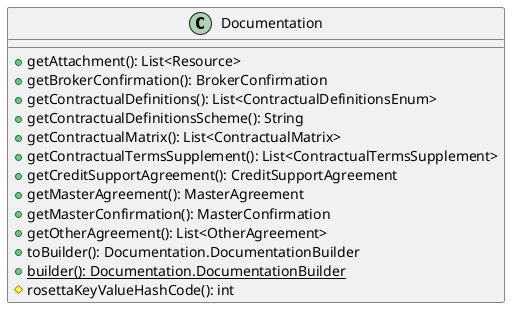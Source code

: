 @startuml

    class Documentation [[Documentation.html]] {
        +getAttachment(): List<Resource>
        +getBrokerConfirmation(): BrokerConfirmation
        +getContractualDefinitions(): List<ContractualDefinitionsEnum>
        +getContractualDefinitionsScheme(): String
        +getContractualMatrix(): List<ContractualMatrix>
        +getContractualTermsSupplement(): List<ContractualTermsSupplement>
        +getCreditSupportAgreement(): CreditSupportAgreement
        +getMasterAgreement(): MasterAgreement
        +getMasterConfirmation(): MasterConfirmation
        +getOtherAgreement(): List<OtherAgreement>
        +toBuilder(): Documentation.DocumentationBuilder
        {static} +builder(): Documentation.DocumentationBuilder
        #rosettaKeyValueHashCode(): int
    }

@enduml
